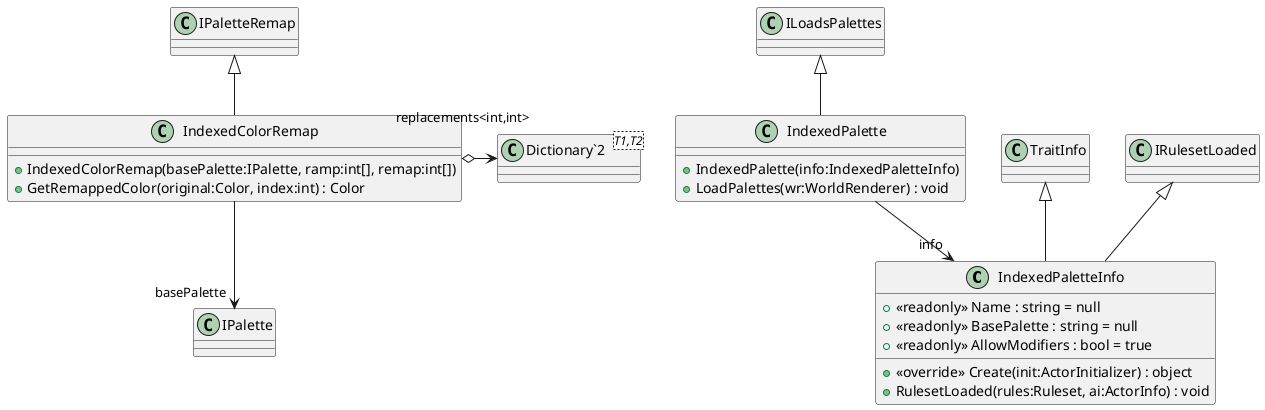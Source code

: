 @startuml
class IndexedPaletteInfo {
    + <<readonly>> Name : string = null
    + <<readonly>> BasePalette : string = null
    + <<readonly>> AllowModifiers : bool = true
    + <<override>> Create(init:ActorInitializer) : object
    + RulesetLoaded(rules:Ruleset, ai:ActorInfo) : void
}
class IndexedPalette {
    + IndexedPalette(info:IndexedPaletteInfo)
    + LoadPalettes(wr:WorldRenderer) : void
}
class IndexedColorRemap {
    + IndexedColorRemap(basePalette:IPalette, ramp:int[], remap:int[])
    + GetRemappedColor(original:Color, index:int) : Color
}
class "Dictionary`2"<T1,T2> {
}
TraitInfo <|-- IndexedPaletteInfo
IRulesetLoaded <|-- IndexedPaletteInfo
ILoadsPalettes <|-- IndexedPalette
IndexedPalette --> "info" IndexedPaletteInfo
IPaletteRemap <|-- IndexedColorRemap
IndexedColorRemap o-> "replacements<int,int>" "Dictionary`2"
IndexedColorRemap --> "basePalette" IPalette
@enduml
